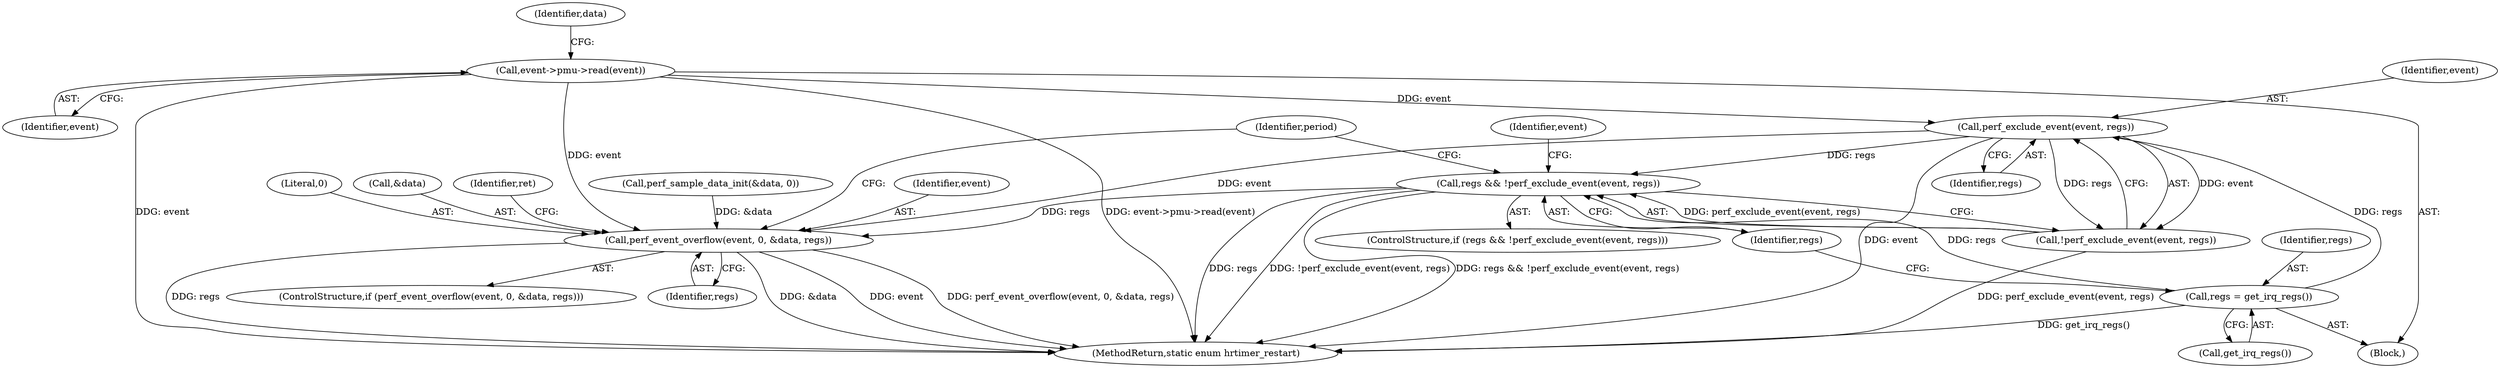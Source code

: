 digraph "1_linux_a8b0ca17b80e92faab46ee7179ba9e99ccb61233_65@pointer" {
"1000141" [label="(Call,perf_exclude_event(event, regs))"];
"1000119" [label="(Call,event->pmu->read(event))"];
"1000134" [label="(Call,regs = get_irq_regs())"];
"1000138" [label="(Call,regs && !perf_exclude_event(event, regs))"];
"1000159" [label="(Call,perf_event_overflow(event, 0, &data, regs))"];
"1000140" [label="(Call,!perf_exclude_event(event, regs))"];
"1000159" [label="(Call,perf_event_overflow(event, 0, &data, regs))"];
"1000162" [label="(Call,&data)"];
"1000150" [label="(Identifier,event)"];
"1000141" [label="(Call,perf_exclude_event(event, regs))"];
"1000169" [label="(Identifier,period)"];
"1000166" [label="(Identifier,ret)"];
"1000121" [label="(Call,perf_sample_data_init(&data, 0))"];
"1000139" [label="(Identifier,regs)"];
"1000140" [label="(Call,!perf_exclude_event(event, regs))"];
"1000137" [label="(ControlStructure,if (regs && !perf_exclude_event(event, regs)))"];
"1000120" [label="(Identifier,event)"];
"1000160" [label="(Identifier,event)"];
"1000102" [label="(Block,)"];
"1000158" [label="(ControlStructure,if (perf_event_overflow(event, 0, &data, regs)))"];
"1000161" [label="(Literal,0)"];
"1000164" [label="(Identifier,regs)"];
"1000119" [label="(Call,event->pmu->read(event))"];
"1000138" [label="(Call,regs && !perf_exclude_event(event, regs))"];
"1000123" [label="(Identifier,data)"];
"1000136" [label="(Call,get_irq_regs())"];
"1000184" [label="(MethodReturn,static enum hrtimer_restart)"];
"1000142" [label="(Identifier,event)"];
"1000135" [label="(Identifier,regs)"];
"1000134" [label="(Call,regs = get_irq_regs())"];
"1000143" [label="(Identifier,regs)"];
"1000141" -> "1000140"  [label="AST: "];
"1000141" -> "1000143"  [label="CFG: "];
"1000142" -> "1000141"  [label="AST: "];
"1000143" -> "1000141"  [label="AST: "];
"1000140" -> "1000141"  [label="CFG: "];
"1000141" -> "1000184"  [label="DDG: event"];
"1000141" -> "1000138"  [label="DDG: regs"];
"1000141" -> "1000140"  [label="DDG: event"];
"1000141" -> "1000140"  [label="DDG: regs"];
"1000119" -> "1000141"  [label="DDG: event"];
"1000134" -> "1000141"  [label="DDG: regs"];
"1000141" -> "1000159"  [label="DDG: event"];
"1000119" -> "1000102"  [label="AST: "];
"1000119" -> "1000120"  [label="CFG: "];
"1000120" -> "1000119"  [label="AST: "];
"1000123" -> "1000119"  [label="CFG: "];
"1000119" -> "1000184"  [label="DDG: event->pmu->read(event)"];
"1000119" -> "1000184"  [label="DDG: event"];
"1000119" -> "1000159"  [label="DDG: event"];
"1000134" -> "1000102"  [label="AST: "];
"1000134" -> "1000136"  [label="CFG: "];
"1000135" -> "1000134"  [label="AST: "];
"1000136" -> "1000134"  [label="AST: "];
"1000139" -> "1000134"  [label="CFG: "];
"1000134" -> "1000184"  [label="DDG: get_irq_regs()"];
"1000134" -> "1000138"  [label="DDG: regs"];
"1000138" -> "1000137"  [label="AST: "];
"1000138" -> "1000139"  [label="CFG: "];
"1000138" -> "1000140"  [label="CFG: "];
"1000139" -> "1000138"  [label="AST: "];
"1000140" -> "1000138"  [label="AST: "];
"1000150" -> "1000138"  [label="CFG: "];
"1000169" -> "1000138"  [label="CFG: "];
"1000138" -> "1000184"  [label="DDG: regs && !perf_exclude_event(event, regs)"];
"1000138" -> "1000184"  [label="DDG: regs"];
"1000138" -> "1000184"  [label="DDG: !perf_exclude_event(event, regs)"];
"1000140" -> "1000138"  [label="DDG: perf_exclude_event(event, regs)"];
"1000138" -> "1000159"  [label="DDG: regs"];
"1000159" -> "1000158"  [label="AST: "];
"1000159" -> "1000164"  [label="CFG: "];
"1000160" -> "1000159"  [label="AST: "];
"1000161" -> "1000159"  [label="AST: "];
"1000162" -> "1000159"  [label="AST: "];
"1000164" -> "1000159"  [label="AST: "];
"1000166" -> "1000159"  [label="CFG: "];
"1000169" -> "1000159"  [label="CFG: "];
"1000159" -> "1000184"  [label="DDG: event"];
"1000159" -> "1000184"  [label="DDG: perf_event_overflow(event, 0, &data, regs)"];
"1000159" -> "1000184"  [label="DDG: regs"];
"1000159" -> "1000184"  [label="DDG: &data"];
"1000121" -> "1000159"  [label="DDG: &data"];
"1000140" -> "1000184"  [label="DDG: perf_exclude_event(event, regs)"];
}
